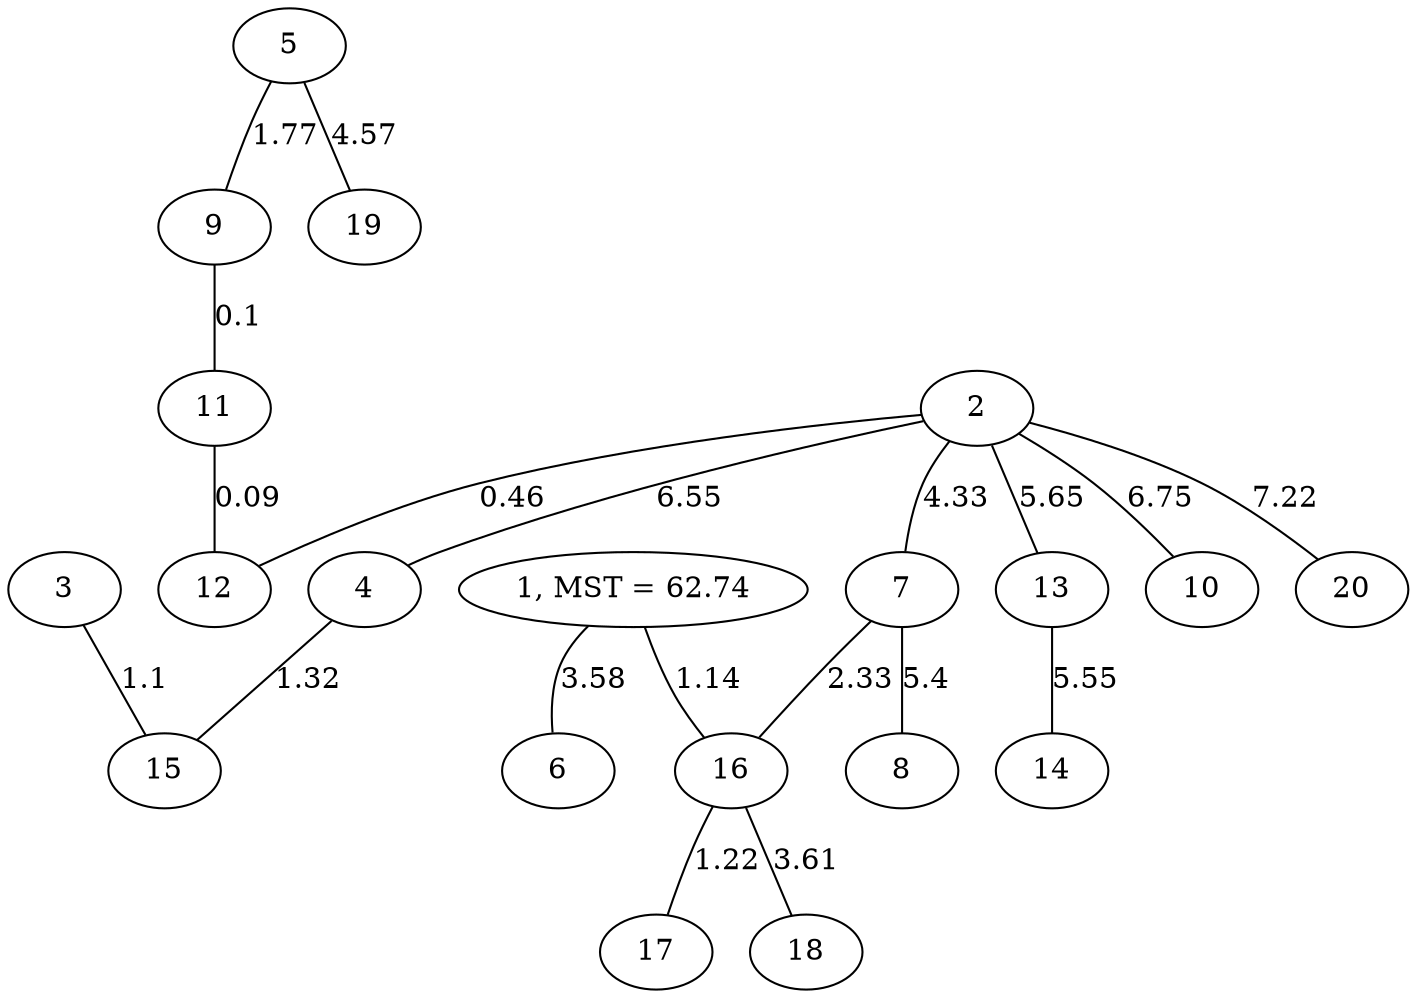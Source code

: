 graph KruskalD_DorogovtsevMendes{
11--12 [label=0.09]
9--11 [label=0.1]
2--12 [label=0.46]
3--15 [label=1.1]
1--16 [label=1.14]
16--17 [label=1.22]
4--15 [label=1.32]
5--9 [label=1.77]
7--16 [label=2.33]
1--6 [label=3.58]
16--18 [label=3.61]
2--7 [label=4.33]
5--19 [label=4.57]
7--8 [label=5.4]
13--14 [label=5.55]
2--13 [label=5.65]
2--4 [label=6.55]
2--10 [label=6.75]
2--20 [label=7.22]
1 [label="1, MST = 62.74"]
}
